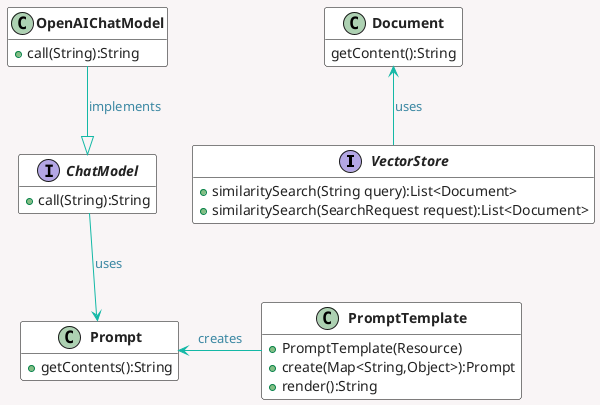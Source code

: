 @startuml
'https://plantuml.com/class-diagram
set namespaceSeparator none
hide empty attributes
skinparam Handwritten false
skinparam ClassBorderColor black
'skinparam BackgroundColor #F0EDDE
skinparam BackgroundColor #f9f5f6
skinparam ClassAttributeFontColor #222222
skinparam ClassFontStyle bold

skinparam class {
ArrowColor #14b8a6
ArrowFontColor #3C88A3
hide empty attributes
skinparam Handwritten false
skinparam ClassBorderColor black
BackgroundColor #FFFFFF
}

interface VectorStore {
  +similaritySearch(String query):List<Document>
  +similaritySearch(SearchRequest request):List<Document>
}

interface ChatModel {
  +call(String):String
}

class OpenAIChatModel {
  +call(String):String
}
class PromptTemplate {
  +PromptTemplate(Resource)
  +create(Map<String,Object>):Prompt
  +render():String
}

class Prompt {
  +getContents():String
}
class Document {
  getContent():String
}


OpenAIChatModel -down-|> ChatModel:implements
ChatModel -down-> Prompt:uses
PromptTemplate -left-> Prompt: creates
VectorStore -up-> Document:uses
PromptTemplate -[hidden]up-> VectorStore
@enduml